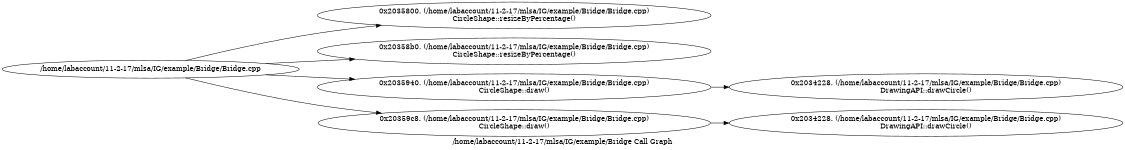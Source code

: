 digraph "/home/labaccount/11-2-17/mlsa/IG/example/Bridge Call Graph" {
	graph [dpi=300
		rankdir=LR
		size="7.5, 10"
		label="/home/labaccount/11-2-17/mlsa/IG/example/Bridge Call Graph"
	];

	Node0x692082571 [shape=oval, label="/home/labaccount/11-2-17/mlsa/IG/example/Bridge/Bridge.cpp"];
	Node0x790367304 [shape=oval, label="0x2035800. (/home/labaccount/11-2-17/mlsa/IG/example/Bridge/Bridge.cpp)\nCircleShape::resizeByPercentage()"];
	Node0x692082571 -> Node0x790367304;
	Node0x995618178 [shape=oval, label="0x20358b0. (/home/labaccount/11-2-17/mlsa/IG/example/Bridge/Bridge.cpp)\nCircleShape::resizeByPercentage()"];
	Node0x692082571 -> Node0x995618178;
	Node0x716084374 [shape=oval, label="0x2035940. (/home/labaccount/11-2-17/mlsa/IG/example/Bridge/Bridge.cpp)\nCircleShape::draw()"];
	Node0x692082571 -> Node0x716084374;
	Node0x231645261 [shape=oval, label="0x20359c8. (/home/labaccount/11-2-17/mlsa/IG/example/Bridge/Bridge.cpp)\nCircleShape::draw()"];
	Node0x692082571 -> Node0x231645261;
	Node0x645675350 [shape=oval, label="0x2034228. (/home/labaccount/11-2-17/mlsa/IG/example/Bridge/Bridge.cpp)\nDrawingAPI::drawCircle()"];
	Node0x716084374 -> Node0x645675350;
	Node0x999362750 [shape=oval, label="0x2034228. (/home/labaccount/11-2-17/mlsa/IG/example/Bridge/Bridge.cpp)\nDrawingAPI::drawCircle()"];
	Node0x231645261 -> Node0x999362750;
}